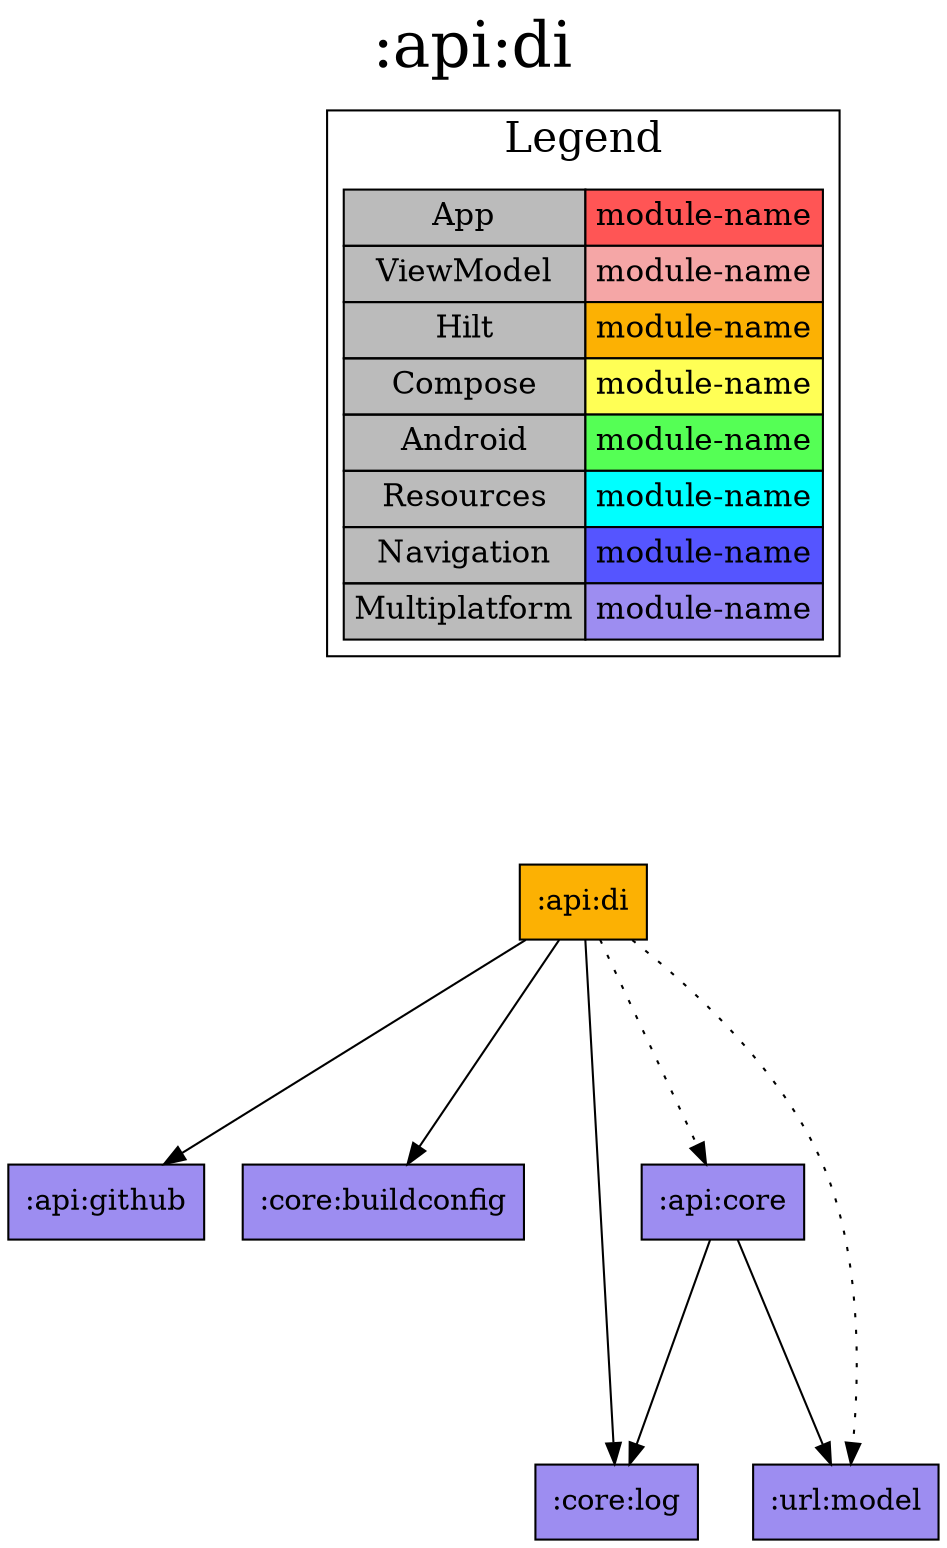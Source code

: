 digraph {
edge ["dir"="forward"]
graph ["dpi"="100","label"=":api:di","labelloc"="t","fontsize"="30","ranksep"="1.5","rankdir"="TB"]
node ["style"="filled"]
":api:di" ["shape"="box","fillcolor"="#FCB103"]
":api:github" ["fillcolor"="#9D8DF1","shape"="box"]
":core:buildconfig" ["fillcolor"="#9D8DF1","shape"="box"]
":core:log" ["fillcolor"="#9D8DF1","shape"="box"]
":api:core" ["fillcolor"="#9D8DF1","shape"="box"]
":url:model" ["fillcolor"="#9D8DF1","shape"="box"]
{
edge ["dir"="none"]
graph ["rank"="same"]
":api:di"
}
":api:di" -> ":api:github"
":api:di" -> ":core:buildconfig"
":api:di" -> ":core:log"
":api:di" -> ":api:core" ["style"="dotted"]
":api:di" -> ":url:model" ["style"="dotted"]
":api:core" -> ":core:log"
":api:core" -> ":url:model"
subgraph "cluster_legend" {
edge ["dir"="none"]
graph ["label"="Legend","fontsize"="20"]
"Legend" ["style"="filled","fillcolor"="#bbbbbb","shape"="none","margin"="0","fontsize"="15","label"=<
<TABLE BORDER="0" CELLBORDER="1" CELLSPACING="0" CELLPADDING="4">
<TR><TD>App</TD><TD BGCOLOR="#FF5555">module-name</TD></TR>
<TR><TD>ViewModel</TD><TD BGCOLOR="#F5A6A6">module-name</TD></TR>
<TR><TD>Hilt</TD><TD BGCOLOR="#FCB103">module-name</TD></TR>
<TR><TD>Compose</TD><TD BGCOLOR="#FFFF55">module-name</TD></TR>
<TR><TD>Android</TD><TD BGCOLOR="#55FF55">module-name</TD></TR>
<TR><TD>Resources</TD><TD BGCOLOR="#00FFFF">module-name</TD></TR>
<TR><TD>Navigation</TD><TD BGCOLOR="#5555FF">module-name</TD></TR>
<TR><TD>Multiplatform</TD><TD BGCOLOR="#9D8DF1">module-name</TD></TR>
</TABLE>
>]
} -> ":api:di" ["style"="invis"]
}
